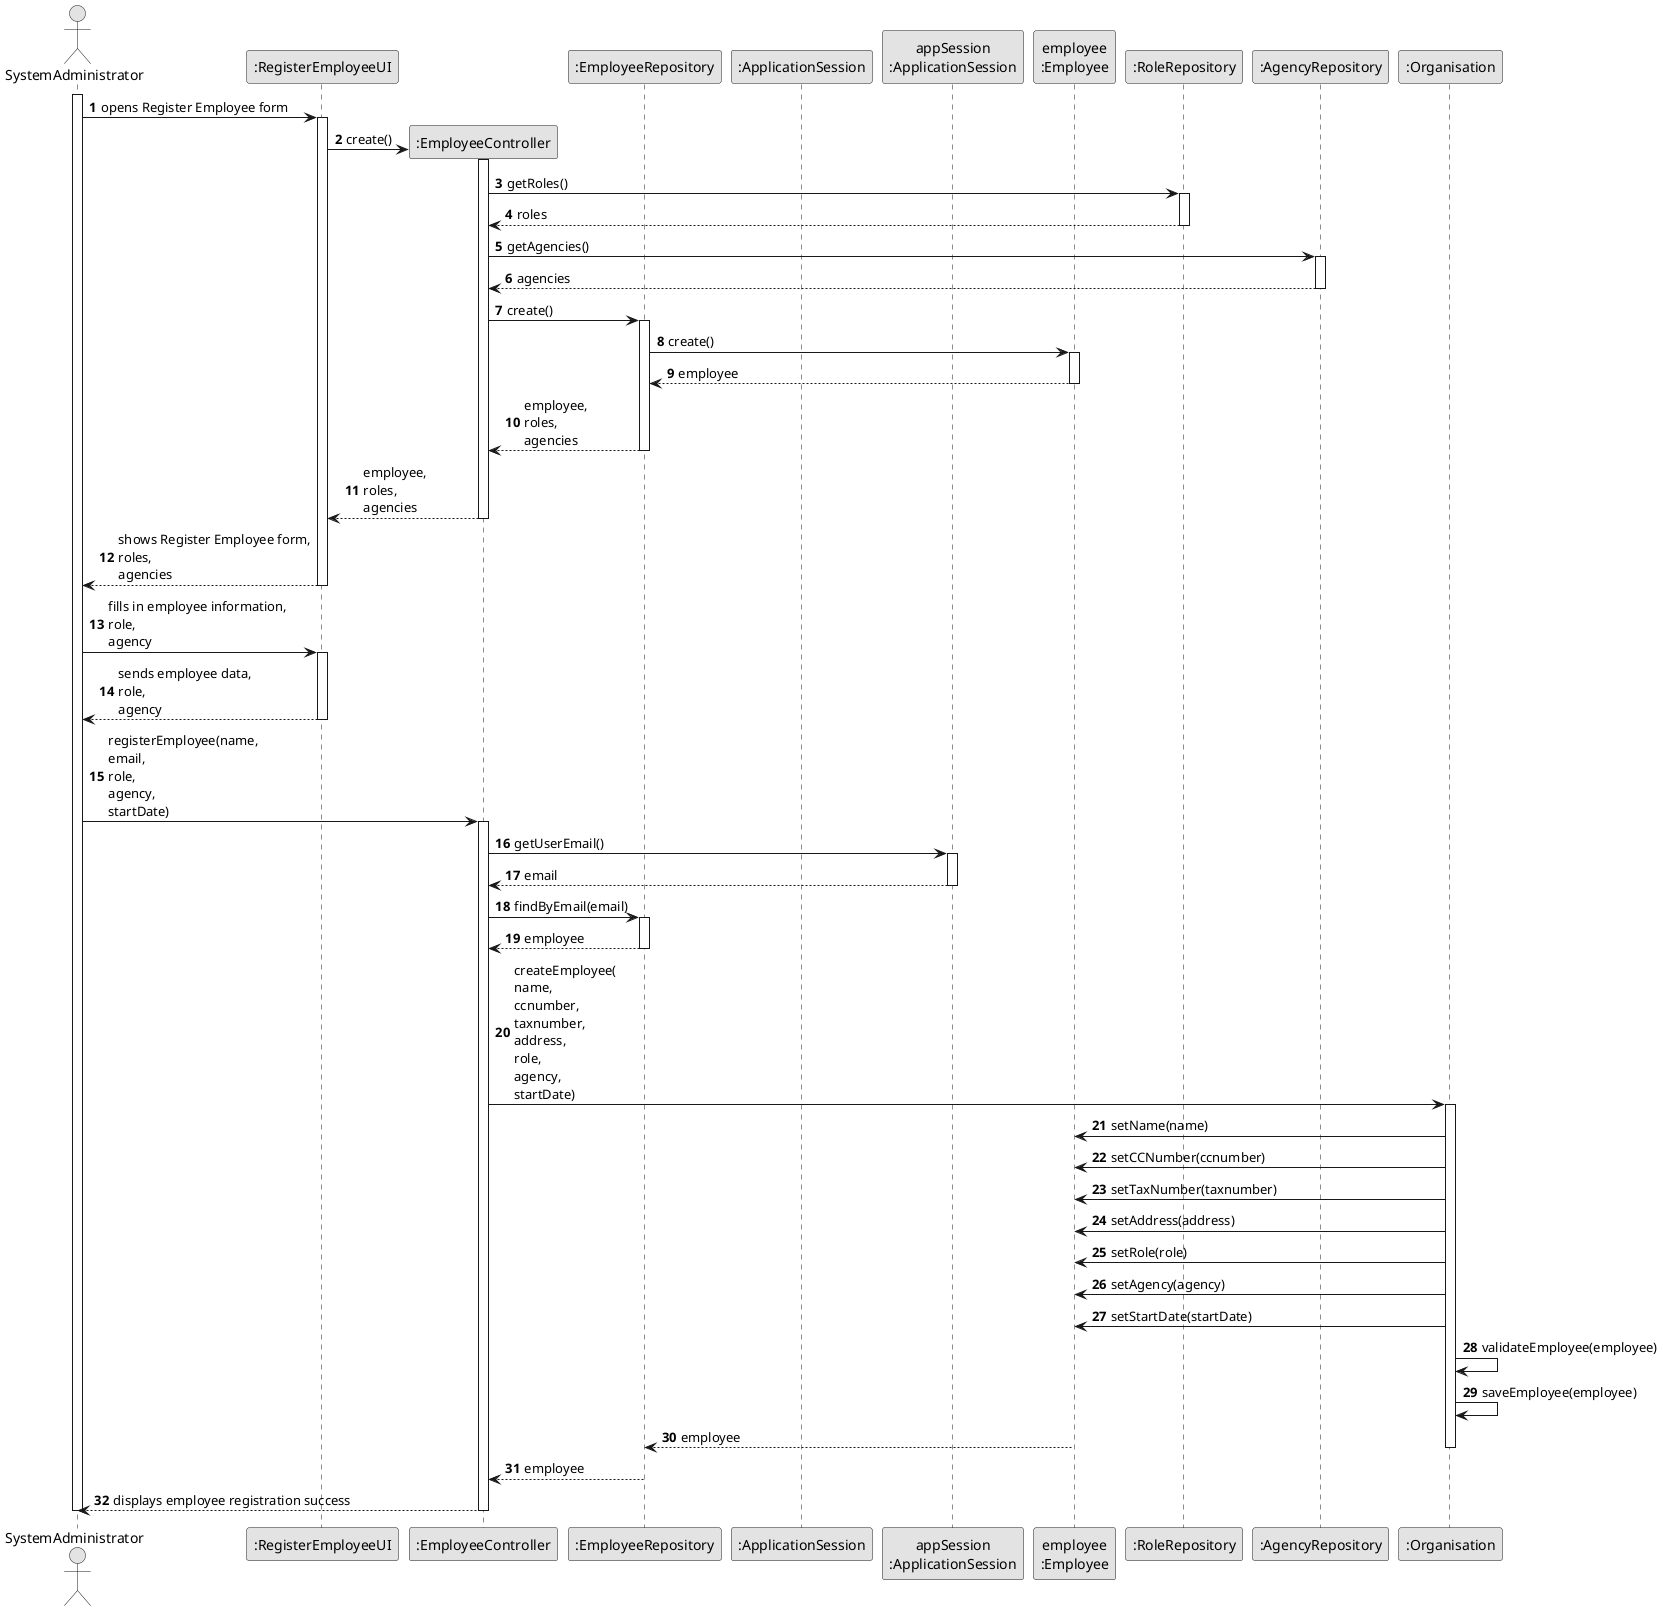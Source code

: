 @startuml
skinparam monochrome true
skinparam packageStyle rectangle
skinparam shadowing false

autonumber

'hide footbox
actor "SystemAdministrator" as SYSADM
participant ":RegisterEmployeeUI" as UI
participant ":EmployeeController" as CTRL
participant ":EmployeeRepository" as EmployeeRepository
participant ":ApplicationSession" as APP
participant "appSession\n:ApplicationSession" as SESSION
participant "employee\n:Employee" as EMP
participant ":RoleRepository" as RoleRepository
participant ":AgencyRepository" as AgencyRepository
participant ":Organisation" as ORG

activate SYSADM

    SYSADM -> UI : opens Register Employee form
    activate UI

        UI -> CTRL** : create()
        activate CTRL

            CTRL -> RoleRepository : getRoles()
            activate RoleRepository

                RoleRepository --> CTRL : roles
            deactivate RoleRepository

            CTRL -> AgencyRepository : getAgencies()
            activate AgencyRepository

                AgencyRepository --> CTRL : agencies
            deactivate AgencyRepository

            CTRL -> EmployeeRepository : create()
            activate EmployeeRepository

                EmployeeRepository -> EMP : create()
                activate EMP

                    EMP --> EmployeeRepository : employee
                deactivate EMP

                EmployeeRepository --> CTRL : employee,\nroles,\nagencies
            deactivate EmployeeRepository

            CTRL --> UI : employee,\nroles,\nagencies
        deactivate CTRL

        UI --> SYSADM : shows Register Employee form,\nroles,\nagencies
    deactivate UI

    SYSADM -> UI : fills in employee information,\nrole,\nagency
    activate UI

        UI --> SYSADM : sends employee data,\nrole,\nagency
    deactivate UI

    SYSADM -> CTRL : registerEmployee(name,\nemail,\nrole,\nagency,\nstartDate)
    activate CTRL

        CTRL -> SESSION : getUserEmail()
        activate SESSION

            SESSION --> CTRL : email
        deactivate SESSION

        CTRL -> EmployeeRepository : findByEmail(email)
        activate EmployeeRepository

            EmployeeRepository --> CTRL : employee
        deactivate EmployeeRepository

        CTRL -> ORG : createEmployee(\nname, \nccnumber, \ntaxnumber, \naddress, \nrole,\nagency,\nstartDate)
        activate ORG

            ORG -> EMP : setName(name)
            ORG -> EMP : setCCNumber(ccnumber)
            ORG -> EMP : setTaxNumber(taxnumber)
            ORG -> EMP : setAddress(address)
            ORG -> EMP : setRole(role)
            ORG -> EMP : setAgency(agency)
            ORG -> EMP : setStartDate(startDate)
            ORG -> ORG: validateEmployee(employee)
            ORG -> ORG: saveEmployee(employee)

            EMP --> EmployeeRepository : employee
        deactivate ORG

        EmployeeRepository --> CTRL : employee
        CTRL --> SYSADM : displays employee registration success
    deactivate CTRL

deactivate SYSADM
@enduml
